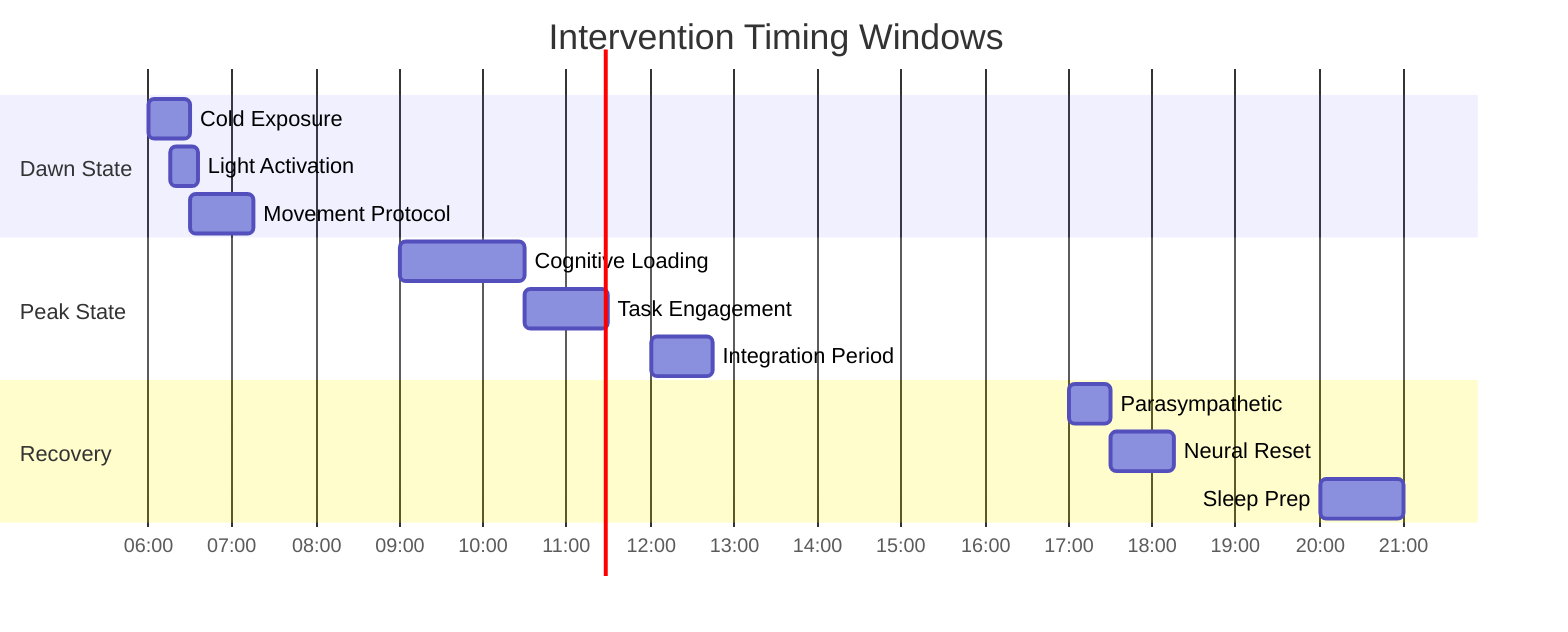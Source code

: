 gantt
    title Intervention Timing Windows
    dateFormat HH:mm
    axisFormat %H:%M
    
    section Dawn State
    Cold Exposure      :a1, 06:00, 30m
    Light Activation   :a2, 06:15, 20m
    Movement Protocol  :a3, 06:30, 45m
    
    section Peak State
    Cognitive Loading  :b1, 09:00, 90m
    Task Engagement    :b2, 10:30, 60m
    Integration Period :b3, 12:00, 45m
    
    section Recovery
    Parasympathetic   :c1, 17:00, 30m
    Neural Reset      :c2, 17:30, 45m
    Sleep Prep        :c3, 20:00, 60m